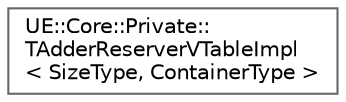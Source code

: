digraph "Graphical Class Hierarchy"
{
 // INTERACTIVE_SVG=YES
 // LATEX_PDF_SIZE
  bgcolor="transparent";
  edge [fontname=Helvetica,fontsize=10,labelfontname=Helvetica,labelfontsize=10];
  node [fontname=Helvetica,fontsize=10,shape=box,height=0.2,width=0.4];
  rankdir="LR";
  Node0 [id="Node000000",label="UE::Core::Private::\lTAdderReserverVTableImpl\l\< SizeType, ContainerType \>",height=0.2,width=0.4,color="grey40", fillcolor="white", style="filled",URL="$d6/d96/structUE_1_1Core_1_1Private_1_1TAdderReserverVTableImpl.html",tooltip=" "];
}
